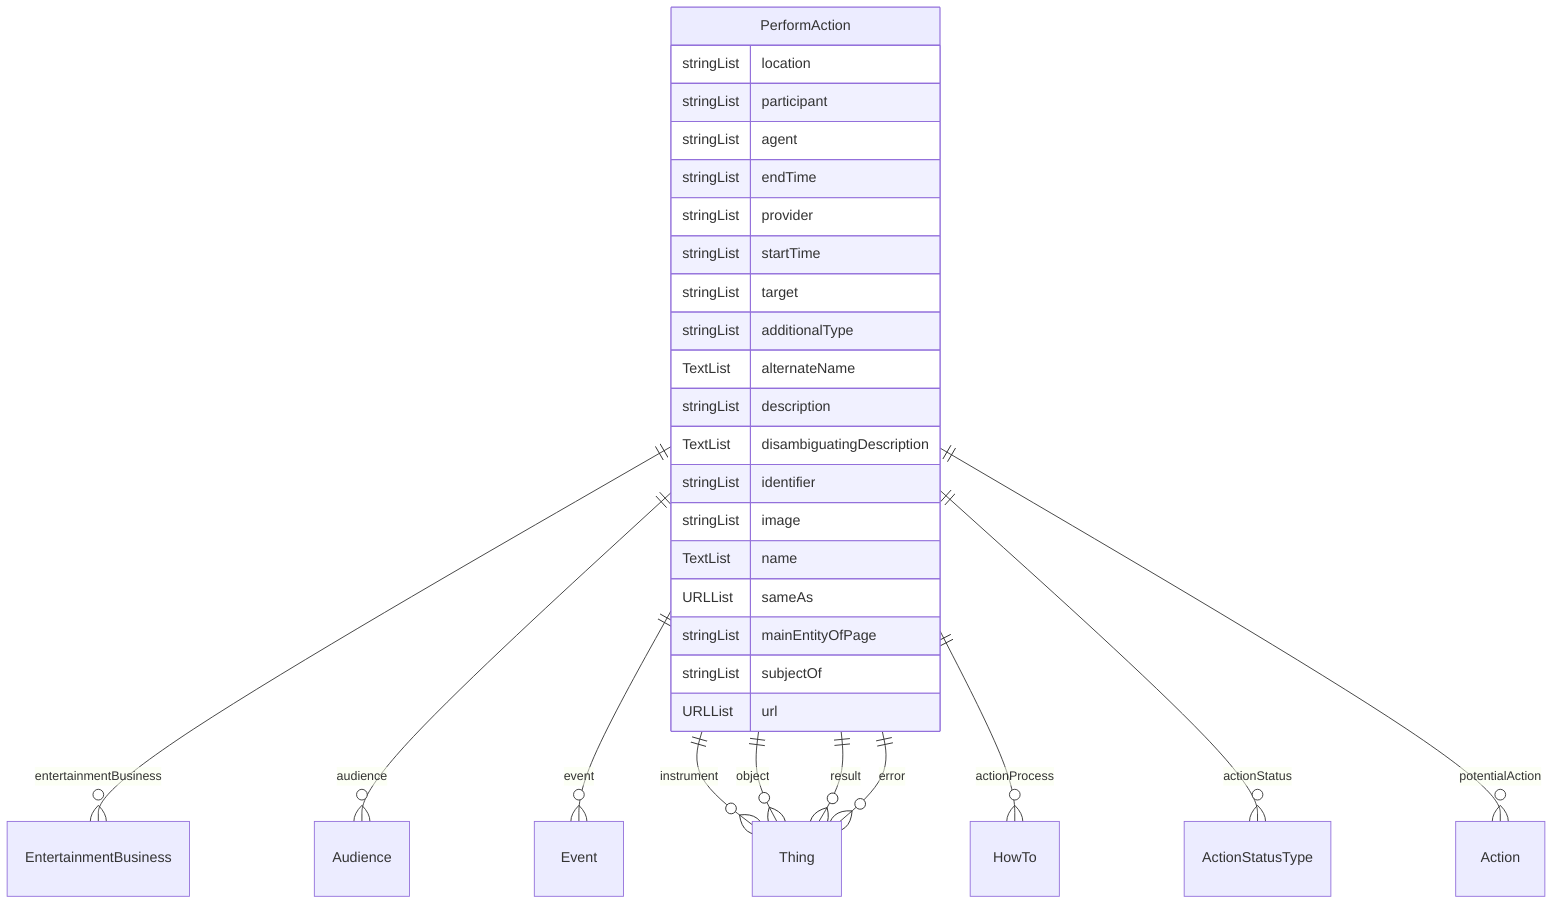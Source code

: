 erDiagram
PerformAction {
    stringList location  
    stringList participant  
    stringList agent  
    stringList endTime  
    stringList provider  
    stringList startTime  
    stringList target  
    stringList additionalType  
    TextList alternateName  
    stringList description  
    TextList disambiguatingDescription  
    stringList identifier  
    stringList image  
    TextList name  
    URLList sameAs  
    stringList mainEntityOfPage  
    stringList subjectOf  
    URLList url  
}

PerformAction ||--}o EntertainmentBusiness : "entertainmentBusiness"
PerformAction ||--}o Audience : "audience"
PerformAction ||--}o Event : "event"
PerformAction ||--}o Thing : "instrument"
PerformAction ||--}o Thing : "object"
PerformAction ||--}o Thing : "result"
PerformAction ||--}o HowTo : "actionProcess"
PerformAction ||--}o ActionStatusType : "actionStatus"
PerformAction ||--}o Thing : "error"
PerformAction ||--}o Action : "potentialAction"
